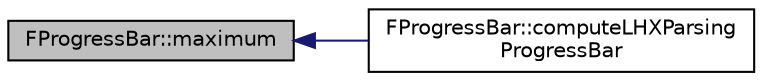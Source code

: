 digraph "FProgressBar::maximum"
{
 // INTERACTIVE_SVG=YES
  edge [fontname="Helvetica",fontsize="10",labelfontname="Helvetica",labelfontsize="10"];
  node [fontname="Helvetica",fontsize="10",shape=record];
  rankdir="LR";
  Node32 [label="FProgressBar::maximum",height=0.2,width=0.4,color="black", fillcolor="grey75", style="filled", fontcolor="black"];
  Node32 -> Node33 [dir="back",color="midnightblue",fontsize="10",style="solid",fontname="Helvetica"];
  Node33 [label="FProgressBar::computeLHXParsing\lProgressBar",height=0.2,width=0.4,color="black", fillcolor="white", style="filled",URL="$class_f_progress_bar.html#a0364279e74c7261bd6341ab9604b4ec1"];
}
